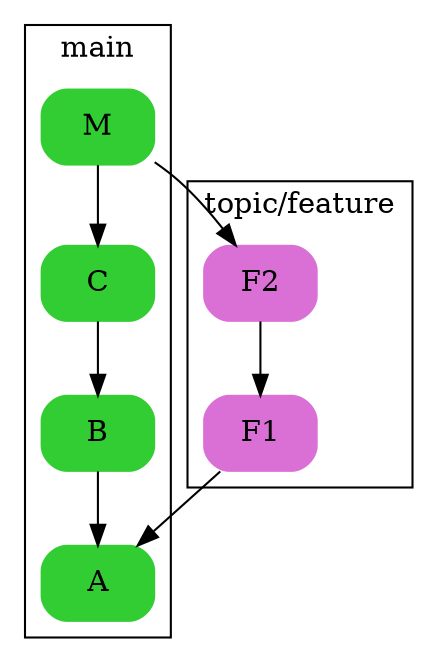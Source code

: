 digraph {
    node [shape = "box", style = "filled, rounded"]

    subgraph clustermain {
        label = "main"

        node [color = limegreen]

        A[label = "A"]
        B[label = "B"]
        C[label = "C"]
        M[label = "M"]

        M -> C -> B -> A
    }

    subgraph clusterfeature {
        label = "topic/feature"

        node [color = orchid]

        F1[label = "F1"]
        F2[label = "F2"]

        F2 -> F1
    }

    F1 -> A
    M -> F2 [constraint = false]
}

